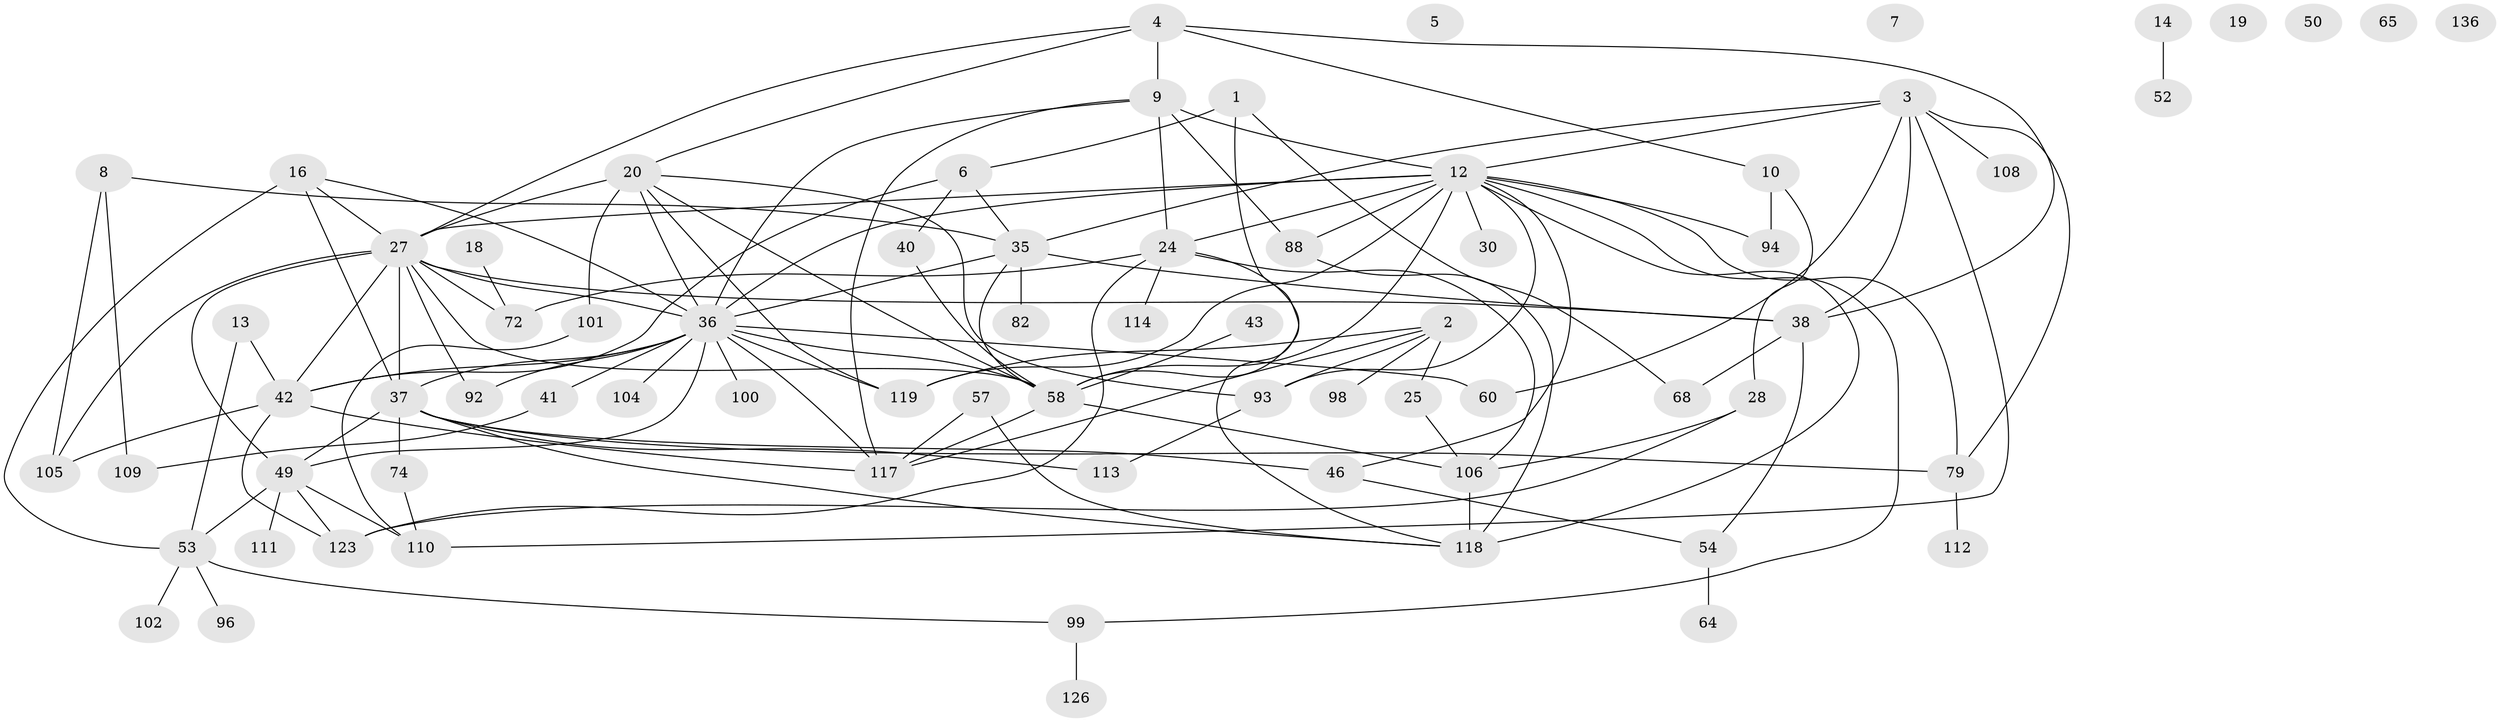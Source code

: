 // original degree distribution, {1: 0.18055555555555555, 2: 0.2708333333333333, 4: 0.20833333333333334, 3: 0.1527777777777778, 0: 0.034722222222222224, 5: 0.06944444444444445, 6: 0.041666666666666664, 7: 0.041666666666666664}
// Generated by graph-tools (version 1.1) at 2025/13/03/09/25 04:13:05]
// undirected, 72 vertices, 126 edges
graph export_dot {
graph [start="1"]
  node [color=gray90,style=filled];
  1 [super="+63"];
  2 [super="+23"];
  3 [super="+47+11"];
  4 [super="+15+34"];
  5;
  6 [super="+115+21+33"];
  7 [super="+120"];
  8 [super="+75"];
  9 [super="+55+22+69"];
  10 [super="+44"];
  12 [super="+51+77+71"];
  13 [super="+17"];
  14 [super="+32"];
  16 [super="+103"];
  18;
  19;
  20 [super="+29+144"];
  24 [super="+141+39"];
  25 [super="+26"];
  27 [super="+31+61+137"];
  28 [super="+90"];
  30 [super="+80"];
  35 [super="+129+128"];
  36 [super="+56+48"];
  37 [super="+45"];
  38 [super="+76"];
  40;
  41;
  42 [super="+97+127"];
  43 [super="+91"];
  46;
  49 [super="+66"];
  50;
  52;
  53 [super="+124"];
  54 [super="+121"];
  57;
  58 [super="+59+62"];
  60;
  64;
  65;
  68 [super="+95"];
  72;
  74 [super="+87"];
  79 [super="+81"];
  82 [super="+143"];
  88;
  92;
  93;
  94;
  96 [super="+116"];
  98;
  99 [super="+130"];
  100;
  101;
  102;
  104;
  105 [super="+107"];
  106;
  108;
  109;
  110;
  111;
  112;
  113;
  114;
  117;
  118;
  119 [super="+133"];
  123;
  126;
  136;
  1 -- 58;
  1 -- 68;
  1 -- 6;
  2 -- 117;
  2 -- 98;
  2 -- 119;
  2 -- 93;
  2 -- 25;
  3 -- 38;
  3 -- 35;
  3 -- 110;
  3 -- 108;
  3 -- 60;
  3 -- 79;
  3 -- 12;
  4 -- 10;
  4 -- 20;
  4 -- 38;
  4 -- 27;
  4 -- 9;
  6 -- 40;
  6 -- 35;
  6 -- 42;
  8 -- 105;
  8 -- 35;
  8 -- 109;
  9 -- 88;
  9 -- 12;
  9 -- 117;
  9 -- 24;
  9 -- 36;
  10 -- 94;
  10 -- 28;
  12 -- 46;
  12 -- 94;
  12 -- 119;
  12 -- 99;
  12 -- 88 [weight=2];
  12 -- 118 [weight=2];
  12 -- 24 [weight=2];
  12 -- 58;
  12 -- 27;
  12 -- 36;
  12 -- 93;
  12 -- 79;
  12 -- 30;
  13 -- 53;
  13 -- 42;
  14 -- 52;
  16 -- 53;
  16 -- 37 [weight=3];
  16 -- 27;
  16 -- 36;
  18 -- 72;
  20 -- 93;
  20 -- 27;
  20 -- 101;
  20 -- 58;
  20 -- 119;
  20 -- 36;
  24 -- 106;
  24 -- 118;
  24 -- 123;
  24 -- 114;
  24 -- 72;
  25 -- 106;
  27 -- 37;
  27 -- 58;
  27 -- 38;
  27 -- 72;
  27 -- 42;
  27 -- 92;
  27 -- 105;
  27 -- 49;
  27 -- 36 [weight=2];
  28 -- 123;
  28 -- 106;
  35 -- 58;
  35 -- 38;
  35 -- 82;
  35 -- 36;
  36 -- 41;
  36 -- 92;
  36 -- 58;
  36 -- 37;
  36 -- 100;
  36 -- 104;
  36 -- 42;
  36 -- 49;
  36 -- 117;
  36 -- 119;
  36 -- 60;
  37 -- 113 [weight=2];
  37 -- 74 [weight=2];
  37 -- 46 [weight=2];
  37 -- 79 [weight=3];
  37 -- 49;
  37 -- 118;
  38 -- 54;
  38 -- 68;
  40 -- 58;
  41 -- 109;
  42 -- 105;
  42 -- 117;
  42 -- 123;
  43 -- 58;
  46 -- 54;
  49 -- 123;
  49 -- 110;
  49 -- 111;
  49 -- 53;
  53 -- 96;
  53 -- 99;
  53 -- 102;
  54 -- 64;
  57 -- 117;
  57 -- 118;
  58 -- 106;
  58 -- 117;
  74 -- 110;
  79 -- 112;
  88 -- 118;
  93 -- 113;
  99 -- 126;
  101 -- 110;
  106 -- 118;
}
